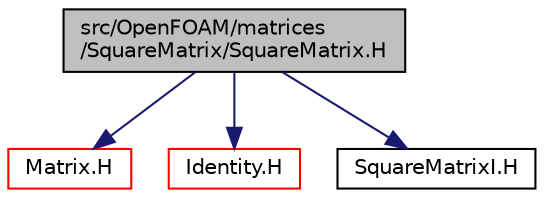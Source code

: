 digraph "src/OpenFOAM/matrices/SquareMatrix/SquareMatrix.H"
{
  bgcolor="transparent";
  edge [fontname="Helvetica",fontsize="10",labelfontname="Helvetica",labelfontsize="10"];
  node [fontname="Helvetica",fontsize="10",shape=record];
  Node0 [label="src/OpenFOAM/matrices\l/SquareMatrix/SquareMatrix.H",height=0.2,width=0.4,color="black", fillcolor="grey75", style="filled", fontcolor="black"];
  Node0 -> Node1 [color="midnightblue",fontsize="10",style="solid",fontname="Helvetica"];
  Node1 [label="Matrix.H",height=0.2,width=0.4,color="red",URL="$a11738.html"];
  Node0 -> Node100 [color="midnightblue",fontsize="10",style="solid",fontname="Helvetica"];
  Node100 [label="Identity.H",height=0.2,width=0.4,color="red",URL="$a13400.html"];
  Node0 -> Node105 [color="midnightblue",fontsize="10",style="solid",fontname="Helvetica"];
  Node105 [label="SquareMatrixI.H",height=0.2,width=0.4,color="black",URL="$a11810.html"];
}
